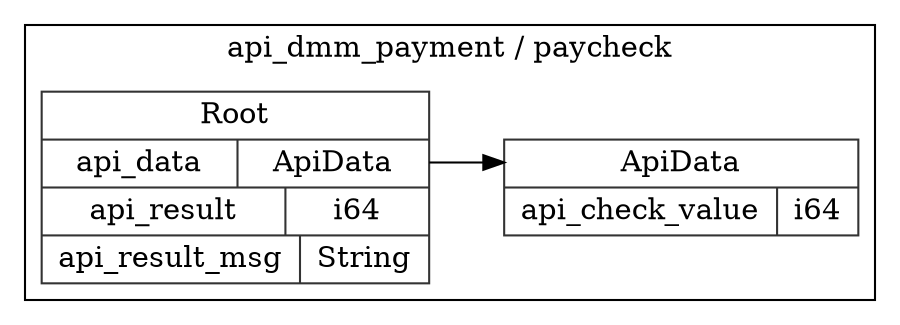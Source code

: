 digraph {
  rankdir=LR;
  subgraph cluster_0 {
    label="api_dmm_payment / paycheck";
    node [style="filled", color=white, style="solid", color=gray20];
    api_dmm_payment__paycheck__Root [label="<Root> Root  | { api_data | <api_data> ApiData } | { api_result | <api_result> i64 } | { api_result_msg | <api_result_msg> String }", shape=record];
    api_dmm_payment__paycheck__ApiData;
    api_dmm_payment__paycheck__Root:api_data:e -> api_dmm_payment__paycheck__ApiData:ApiData:w;
    api_dmm_payment__paycheck__ApiData [label="<ApiData> ApiData  | { api_check_value | <api_check_value> i64 }", shape=record];
  }
}
